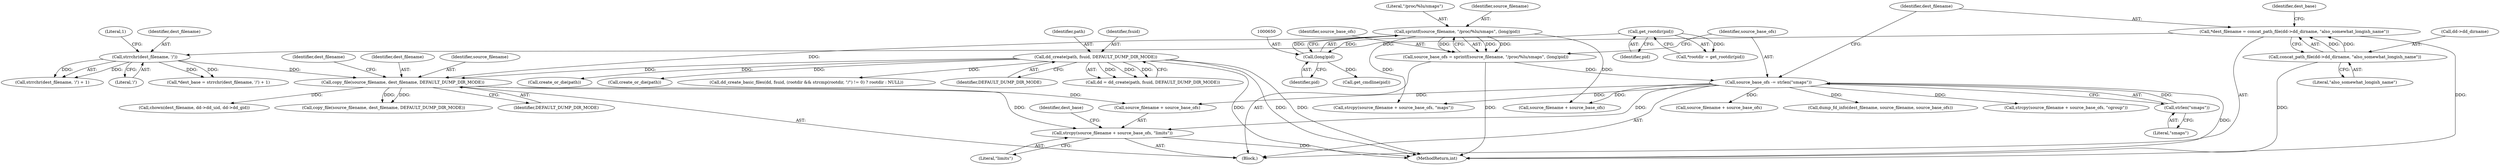 digraph "0_abrt_80408e9e24a1c10f85fd969e1853e0f192157f92_0@API" {
"1000693" [label="(Call,strcpy(source_filename + source_base_ofs, \"limits\"))"];
"1000680" [label="(Call,copy_file(source_filename, dest_filename, DEFAULT_DUMP_DIR_MODE))"];
"1000646" [label="(Call,sprintf(source_filename, \"/proc/%lu/smaps\", (long)pid))"];
"1000649" [label="(Call,(long)pid)"];
"1000627" [label="(Call,get_rootdir(pid))"];
"1000668" [label="(Call,strrchr(dest_filename, '/'))"];
"1000657" [label="(Call,*dest_filename = concat_path_file(dd->dd_dirname, \"also_somewhat_longish_name\"))"];
"1000659" [label="(Call,concat_path_file(dd->dd_dirname, \"also_somewhat_longish_name\"))"];
"1000617" [label="(Call,dd_create(path, fsuid, DEFAULT_DUMP_DIR_MODE))"];
"1000652" [label="(Call,source_base_ofs -= strlen(\"smaps\"))"];
"1000654" [label="(Call,strlen(\"smaps\"))"];
"1000644" [label="(Call,source_base_ofs = sprintf(source_filename, \"/proc/%lu/smaps\", (long)pid))"];
"1000889" [label="(Call,create_or_die(path))"];
"1000618" [label="(Identifier,path)"];
"1000651" [label="(Identifier,pid)"];
"1000855" [label="(Call,create_or_die(path))"];
"1000623" [label="(Block,)"];
"1000715" [label="(Call,source_filename + source_base_ofs)"];
"1000682" [label="(Identifier,dest_filename)"];
"1000628" [label="(Identifier,pid)"];
"1000739" [label="(Call,dump_fd_info(dest_filename, source_filename, source_base_ofs))"];
"1000627" [label="(Call,get_rootdir(pid))"];
"1000671" [label="(Literal,1)"];
"1000658" [label="(Identifier,dest_filename)"];
"1000617" [label="(Call,dd_create(path, fsuid, DEFAULT_DUMP_DIR_MODE))"];
"1000649" [label="(Call,(long)pid)"];
"1000672" [label="(Call,strcpy(source_filename + source_base_ofs, \"maps\"))"];
"1000629" [label="(Call,dd_create_basic_files(dd, fsuid, (rootdir && strcmp(rootdir, \"/\") != 0) ? rootdir : NULL))"];
"1000693" [label="(Call,strcpy(source_filename + source_base_ofs, \"limits\"))"];
"1000648" [label="(Literal,\"/proc/%lu/smaps\")"];
"1000644" [label="(Call,source_base_ofs = sprintf(source_filename, \"/proc/%lu/smaps\", (long)pid))"];
"1000670" [label="(Literal,'/')"];
"1000694" [label="(Call,source_filename + source_base_ofs)"];
"1001168" [label="(MethodReturn,int)"];
"1000685" [label="(Call,chown(dest_filename, dd->dd_uid, dd->dd_gid))"];
"1000655" [label="(Literal,\"smaps\")"];
"1000646" [label="(Call,sprintf(source_filename, \"/proc/%lu/smaps\", (long)pid))"];
"1000701" [label="(Call,copy_file(source_filename, dest_filename, DEFAULT_DUMP_DIR_MODE))"];
"1000681" [label="(Identifier,source_filename)"];
"1000657" [label="(Call,*dest_filename = concat_path_file(dd->dd_dirname, \"also_somewhat_longish_name\"))"];
"1000620" [label="(Identifier,DEFAULT_DUMP_DIR_MODE)"];
"1000669" [label="(Identifier,dest_filename)"];
"1000686" [label="(Identifier,dest_filename)"];
"1000680" [label="(Call,copy_file(source_filename, dest_filename, DEFAULT_DUMP_DIR_MODE))"];
"1000625" [label="(Call,*rootdir = get_rootdir(pid))"];
"1000663" [label="(Literal,\"also_somewhat_longish_name\")"];
"1000615" [label="(Call,dd = dd_create(path, fsuid, DEFAULT_DUMP_DIR_MODE))"];
"1000652" [label="(Call,source_base_ofs -= strlen(\"smaps\"))"];
"1000683" [label="(Identifier,DEFAULT_DUMP_DIR_MODE)"];
"1000666" [label="(Identifier,dest_base)"];
"1000659" [label="(Call,concat_path_file(dd->dd_dirname, \"also_somewhat_longish_name\"))"];
"1000812" [label="(Call,get_cmdline(pid))"];
"1000619" [label="(Identifier,fsuid)"];
"1000668" [label="(Call,strrchr(dest_filename, '/'))"];
"1000660" [label="(Call,dd->dd_dirname)"];
"1000699" [label="(Identifier,dest_base)"];
"1000714" [label="(Call,strcpy(source_filename + source_base_ofs, \"cgroup\"))"];
"1000673" [label="(Call,source_filename + source_base_ofs)"];
"1000645" [label="(Identifier,source_base_ofs)"];
"1000653" [label="(Identifier,source_base_ofs)"];
"1000647" [label="(Identifier,source_filename)"];
"1000697" [label="(Literal,\"limits\")"];
"1000665" [label="(Call,*dest_base = strrchr(dest_filename, '/') + 1)"];
"1000654" [label="(Call,strlen(\"smaps\"))"];
"1000667" [label="(Call,strrchr(dest_filename, '/') + 1)"];
"1000693" -> "1000623"  [label="AST: "];
"1000693" -> "1000697"  [label="CFG: "];
"1000694" -> "1000693"  [label="AST: "];
"1000697" -> "1000693"  [label="AST: "];
"1000699" -> "1000693"  [label="CFG: "];
"1000693" -> "1001168"  [label="DDG: "];
"1000680" -> "1000693"  [label="DDG: "];
"1000652" -> "1000693"  [label="DDG: "];
"1000680" -> "1000623"  [label="AST: "];
"1000680" -> "1000683"  [label="CFG: "];
"1000681" -> "1000680"  [label="AST: "];
"1000682" -> "1000680"  [label="AST: "];
"1000683" -> "1000680"  [label="AST: "];
"1000686" -> "1000680"  [label="CFG: "];
"1000646" -> "1000680"  [label="DDG: "];
"1000668" -> "1000680"  [label="DDG: "];
"1000617" -> "1000680"  [label="DDG: "];
"1000680" -> "1000685"  [label="DDG: "];
"1000680" -> "1000694"  [label="DDG: "];
"1000680" -> "1000701"  [label="DDG: "];
"1000680" -> "1000701"  [label="DDG: "];
"1000646" -> "1000644"  [label="AST: "];
"1000646" -> "1000649"  [label="CFG: "];
"1000647" -> "1000646"  [label="AST: "];
"1000648" -> "1000646"  [label="AST: "];
"1000649" -> "1000646"  [label="AST: "];
"1000644" -> "1000646"  [label="CFG: "];
"1000646" -> "1000644"  [label="DDG: "];
"1000646" -> "1000644"  [label="DDG: "];
"1000646" -> "1000644"  [label="DDG: "];
"1000649" -> "1000646"  [label="DDG: "];
"1000646" -> "1000672"  [label="DDG: "];
"1000646" -> "1000673"  [label="DDG: "];
"1000649" -> "1000651"  [label="CFG: "];
"1000650" -> "1000649"  [label="AST: "];
"1000651" -> "1000649"  [label="AST: "];
"1000627" -> "1000649"  [label="DDG: "];
"1000649" -> "1000812"  [label="DDG: "];
"1000627" -> "1000625"  [label="AST: "];
"1000627" -> "1000628"  [label="CFG: "];
"1000628" -> "1000627"  [label="AST: "];
"1000625" -> "1000627"  [label="CFG: "];
"1000627" -> "1000625"  [label="DDG: "];
"1000668" -> "1000667"  [label="AST: "];
"1000668" -> "1000670"  [label="CFG: "];
"1000669" -> "1000668"  [label="AST: "];
"1000670" -> "1000668"  [label="AST: "];
"1000671" -> "1000668"  [label="CFG: "];
"1000668" -> "1000665"  [label="DDG: "];
"1000668" -> "1000665"  [label="DDG: "];
"1000668" -> "1000667"  [label="DDG: "];
"1000668" -> "1000667"  [label="DDG: "];
"1000657" -> "1000668"  [label="DDG: "];
"1000657" -> "1000623"  [label="AST: "];
"1000657" -> "1000659"  [label="CFG: "];
"1000658" -> "1000657"  [label="AST: "];
"1000659" -> "1000657"  [label="AST: "];
"1000666" -> "1000657"  [label="CFG: "];
"1000657" -> "1001168"  [label="DDG: "];
"1000659" -> "1000657"  [label="DDG: "];
"1000659" -> "1000657"  [label="DDG: "];
"1000659" -> "1000663"  [label="CFG: "];
"1000660" -> "1000659"  [label="AST: "];
"1000663" -> "1000659"  [label="AST: "];
"1000659" -> "1001168"  [label="DDG: "];
"1000617" -> "1000615"  [label="AST: "];
"1000617" -> "1000620"  [label="CFG: "];
"1000618" -> "1000617"  [label="AST: "];
"1000619" -> "1000617"  [label="AST: "];
"1000620" -> "1000617"  [label="AST: "];
"1000615" -> "1000617"  [label="CFG: "];
"1000617" -> "1001168"  [label="DDG: "];
"1000617" -> "1001168"  [label="DDG: "];
"1000617" -> "1001168"  [label="DDG: "];
"1000617" -> "1000615"  [label="DDG: "];
"1000617" -> "1000615"  [label="DDG: "];
"1000617" -> "1000615"  [label="DDG: "];
"1000617" -> "1000629"  [label="DDG: "];
"1000617" -> "1000855"  [label="DDG: "];
"1000617" -> "1000889"  [label="DDG: "];
"1000652" -> "1000623"  [label="AST: "];
"1000652" -> "1000654"  [label="CFG: "];
"1000653" -> "1000652"  [label="AST: "];
"1000654" -> "1000652"  [label="AST: "];
"1000658" -> "1000652"  [label="CFG: "];
"1000652" -> "1001168"  [label="DDG: "];
"1000654" -> "1000652"  [label="DDG: "];
"1000644" -> "1000652"  [label="DDG: "];
"1000652" -> "1000672"  [label="DDG: "];
"1000652" -> "1000673"  [label="DDG: "];
"1000652" -> "1000694"  [label="DDG: "];
"1000652" -> "1000714"  [label="DDG: "];
"1000652" -> "1000715"  [label="DDG: "];
"1000652" -> "1000739"  [label="DDG: "];
"1000654" -> "1000655"  [label="CFG: "];
"1000655" -> "1000654"  [label="AST: "];
"1000644" -> "1000623"  [label="AST: "];
"1000645" -> "1000644"  [label="AST: "];
"1000653" -> "1000644"  [label="CFG: "];
"1000644" -> "1001168"  [label="DDG: "];
}
